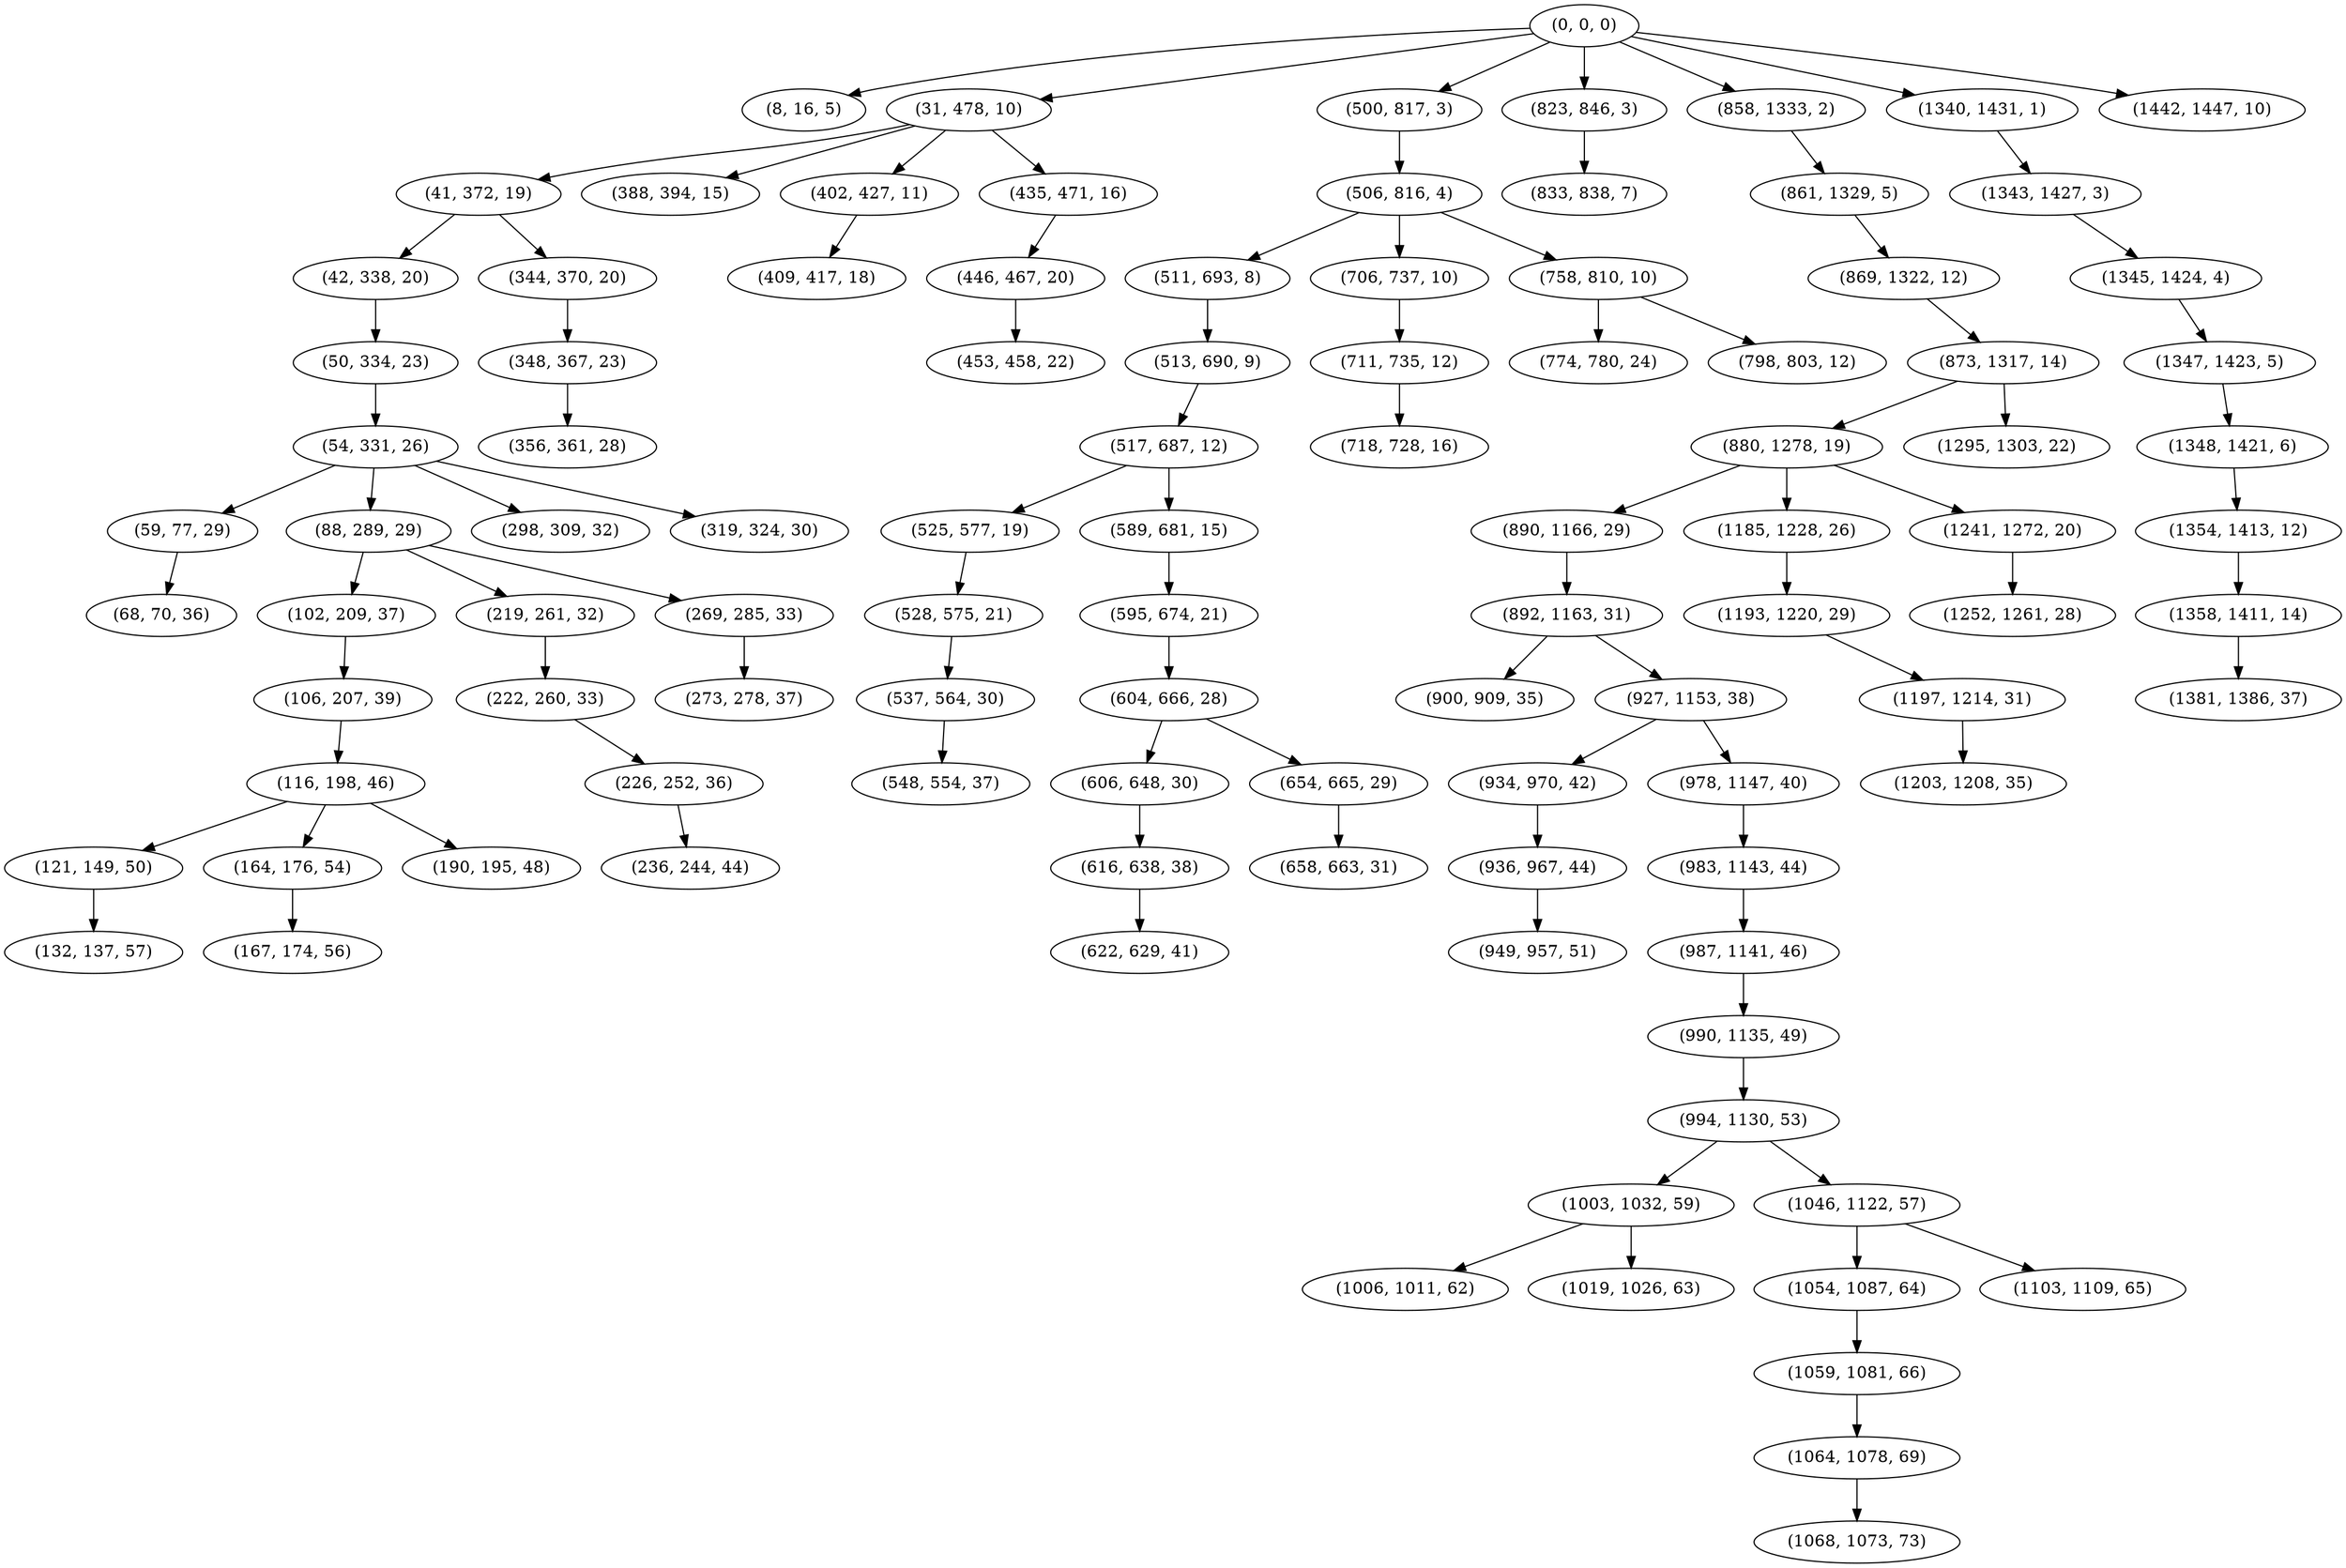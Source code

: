 digraph tree {
    "(0, 0, 0)";
    "(8, 16, 5)";
    "(31, 478, 10)";
    "(41, 372, 19)";
    "(42, 338, 20)";
    "(50, 334, 23)";
    "(54, 331, 26)";
    "(59, 77, 29)";
    "(68, 70, 36)";
    "(88, 289, 29)";
    "(102, 209, 37)";
    "(106, 207, 39)";
    "(116, 198, 46)";
    "(121, 149, 50)";
    "(132, 137, 57)";
    "(164, 176, 54)";
    "(167, 174, 56)";
    "(190, 195, 48)";
    "(219, 261, 32)";
    "(222, 260, 33)";
    "(226, 252, 36)";
    "(236, 244, 44)";
    "(269, 285, 33)";
    "(273, 278, 37)";
    "(298, 309, 32)";
    "(319, 324, 30)";
    "(344, 370, 20)";
    "(348, 367, 23)";
    "(356, 361, 28)";
    "(388, 394, 15)";
    "(402, 427, 11)";
    "(409, 417, 18)";
    "(435, 471, 16)";
    "(446, 467, 20)";
    "(453, 458, 22)";
    "(500, 817, 3)";
    "(506, 816, 4)";
    "(511, 693, 8)";
    "(513, 690, 9)";
    "(517, 687, 12)";
    "(525, 577, 19)";
    "(528, 575, 21)";
    "(537, 564, 30)";
    "(548, 554, 37)";
    "(589, 681, 15)";
    "(595, 674, 21)";
    "(604, 666, 28)";
    "(606, 648, 30)";
    "(616, 638, 38)";
    "(622, 629, 41)";
    "(654, 665, 29)";
    "(658, 663, 31)";
    "(706, 737, 10)";
    "(711, 735, 12)";
    "(718, 728, 16)";
    "(758, 810, 10)";
    "(774, 780, 24)";
    "(798, 803, 12)";
    "(823, 846, 3)";
    "(833, 838, 7)";
    "(858, 1333, 2)";
    "(861, 1329, 5)";
    "(869, 1322, 12)";
    "(873, 1317, 14)";
    "(880, 1278, 19)";
    "(890, 1166, 29)";
    "(892, 1163, 31)";
    "(900, 909, 35)";
    "(927, 1153, 38)";
    "(934, 970, 42)";
    "(936, 967, 44)";
    "(949, 957, 51)";
    "(978, 1147, 40)";
    "(983, 1143, 44)";
    "(987, 1141, 46)";
    "(990, 1135, 49)";
    "(994, 1130, 53)";
    "(1003, 1032, 59)";
    "(1006, 1011, 62)";
    "(1019, 1026, 63)";
    "(1046, 1122, 57)";
    "(1054, 1087, 64)";
    "(1059, 1081, 66)";
    "(1064, 1078, 69)";
    "(1068, 1073, 73)";
    "(1103, 1109, 65)";
    "(1185, 1228, 26)";
    "(1193, 1220, 29)";
    "(1197, 1214, 31)";
    "(1203, 1208, 35)";
    "(1241, 1272, 20)";
    "(1252, 1261, 28)";
    "(1295, 1303, 22)";
    "(1340, 1431, 1)";
    "(1343, 1427, 3)";
    "(1345, 1424, 4)";
    "(1347, 1423, 5)";
    "(1348, 1421, 6)";
    "(1354, 1413, 12)";
    "(1358, 1411, 14)";
    "(1381, 1386, 37)";
    "(1442, 1447, 10)";
    "(0, 0, 0)" -> "(8, 16, 5)";
    "(0, 0, 0)" -> "(31, 478, 10)";
    "(0, 0, 0)" -> "(500, 817, 3)";
    "(0, 0, 0)" -> "(823, 846, 3)";
    "(0, 0, 0)" -> "(858, 1333, 2)";
    "(0, 0, 0)" -> "(1340, 1431, 1)";
    "(0, 0, 0)" -> "(1442, 1447, 10)";
    "(31, 478, 10)" -> "(41, 372, 19)";
    "(31, 478, 10)" -> "(388, 394, 15)";
    "(31, 478, 10)" -> "(402, 427, 11)";
    "(31, 478, 10)" -> "(435, 471, 16)";
    "(41, 372, 19)" -> "(42, 338, 20)";
    "(41, 372, 19)" -> "(344, 370, 20)";
    "(42, 338, 20)" -> "(50, 334, 23)";
    "(50, 334, 23)" -> "(54, 331, 26)";
    "(54, 331, 26)" -> "(59, 77, 29)";
    "(54, 331, 26)" -> "(88, 289, 29)";
    "(54, 331, 26)" -> "(298, 309, 32)";
    "(54, 331, 26)" -> "(319, 324, 30)";
    "(59, 77, 29)" -> "(68, 70, 36)";
    "(88, 289, 29)" -> "(102, 209, 37)";
    "(88, 289, 29)" -> "(219, 261, 32)";
    "(88, 289, 29)" -> "(269, 285, 33)";
    "(102, 209, 37)" -> "(106, 207, 39)";
    "(106, 207, 39)" -> "(116, 198, 46)";
    "(116, 198, 46)" -> "(121, 149, 50)";
    "(116, 198, 46)" -> "(164, 176, 54)";
    "(116, 198, 46)" -> "(190, 195, 48)";
    "(121, 149, 50)" -> "(132, 137, 57)";
    "(164, 176, 54)" -> "(167, 174, 56)";
    "(219, 261, 32)" -> "(222, 260, 33)";
    "(222, 260, 33)" -> "(226, 252, 36)";
    "(226, 252, 36)" -> "(236, 244, 44)";
    "(269, 285, 33)" -> "(273, 278, 37)";
    "(344, 370, 20)" -> "(348, 367, 23)";
    "(348, 367, 23)" -> "(356, 361, 28)";
    "(402, 427, 11)" -> "(409, 417, 18)";
    "(435, 471, 16)" -> "(446, 467, 20)";
    "(446, 467, 20)" -> "(453, 458, 22)";
    "(500, 817, 3)" -> "(506, 816, 4)";
    "(506, 816, 4)" -> "(511, 693, 8)";
    "(506, 816, 4)" -> "(706, 737, 10)";
    "(506, 816, 4)" -> "(758, 810, 10)";
    "(511, 693, 8)" -> "(513, 690, 9)";
    "(513, 690, 9)" -> "(517, 687, 12)";
    "(517, 687, 12)" -> "(525, 577, 19)";
    "(517, 687, 12)" -> "(589, 681, 15)";
    "(525, 577, 19)" -> "(528, 575, 21)";
    "(528, 575, 21)" -> "(537, 564, 30)";
    "(537, 564, 30)" -> "(548, 554, 37)";
    "(589, 681, 15)" -> "(595, 674, 21)";
    "(595, 674, 21)" -> "(604, 666, 28)";
    "(604, 666, 28)" -> "(606, 648, 30)";
    "(604, 666, 28)" -> "(654, 665, 29)";
    "(606, 648, 30)" -> "(616, 638, 38)";
    "(616, 638, 38)" -> "(622, 629, 41)";
    "(654, 665, 29)" -> "(658, 663, 31)";
    "(706, 737, 10)" -> "(711, 735, 12)";
    "(711, 735, 12)" -> "(718, 728, 16)";
    "(758, 810, 10)" -> "(774, 780, 24)";
    "(758, 810, 10)" -> "(798, 803, 12)";
    "(823, 846, 3)" -> "(833, 838, 7)";
    "(858, 1333, 2)" -> "(861, 1329, 5)";
    "(861, 1329, 5)" -> "(869, 1322, 12)";
    "(869, 1322, 12)" -> "(873, 1317, 14)";
    "(873, 1317, 14)" -> "(880, 1278, 19)";
    "(873, 1317, 14)" -> "(1295, 1303, 22)";
    "(880, 1278, 19)" -> "(890, 1166, 29)";
    "(880, 1278, 19)" -> "(1185, 1228, 26)";
    "(880, 1278, 19)" -> "(1241, 1272, 20)";
    "(890, 1166, 29)" -> "(892, 1163, 31)";
    "(892, 1163, 31)" -> "(900, 909, 35)";
    "(892, 1163, 31)" -> "(927, 1153, 38)";
    "(927, 1153, 38)" -> "(934, 970, 42)";
    "(927, 1153, 38)" -> "(978, 1147, 40)";
    "(934, 970, 42)" -> "(936, 967, 44)";
    "(936, 967, 44)" -> "(949, 957, 51)";
    "(978, 1147, 40)" -> "(983, 1143, 44)";
    "(983, 1143, 44)" -> "(987, 1141, 46)";
    "(987, 1141, 46)" -> "(990, 1135, 49)";
    "(990, 1135, 49)" -> "(994, 1130, 53)";
    "(994, 1130, 53)" -> "(1003, 1032, 59)";
    "(994, 1130, 53)" -> "(1046, 1122, 57)";
    "(1003, 1032, 59)" -> "(1006, 1011, 62)";
    "(1003, 1032, 59)" -> "(1019, 1026, 63)";
    "(1046, 1122, 57)" -> "(1054, 1087, 64)";
    "(1046, 1122, 57)" -> "(1103, 1109, 65)";
    "(1054, 1087, 64)" -> "(1059, 1081, 66)";
    "(1059, 1081, 66)" -> "(1064, 1078, 69)";
    "(1064, 1078, 69)" -> "(1068, 1073, 73)";
    "(1185, 1228, 26)" -> "(1193, 1220, 29)";
    "(1193, 1220, 29)" -> "(1197, 1214, 31)";
    "(1197, 1214, 31)" -> "(1203, 1208, 35)";
    "(1241, 1272, 20)" -> "(1252, 1261, 28)";
    "(1340, 1431, 1)" -> "(1343, 1427, 3)";
    "(1343, 1427, 3)" -> "(1345, 1424, 4)";
    "(1345, 1424, 4)" -> "(1347, 1423, 5)";
    "(1347, 1423, 5)" -> "(1348, 1421, 6)";
    "(1348, 1421, 6)" -> "(1354, 1413, 12)";
    "(1354, 1413, 12)" -> "(1358, 1411, 14)";
    "(1358, 1411, 14)" -> "(1381, 1386, 37)";
}
